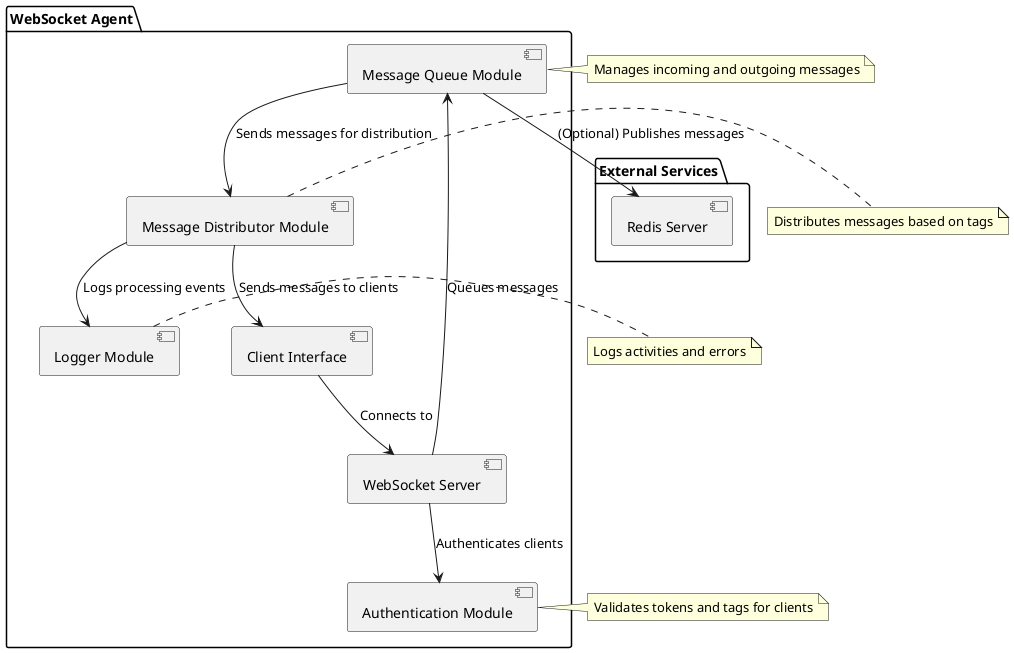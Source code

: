 @startuml
package "WebSocket Agent" {
    [WebSocket Server] 
    [Authentication Module] 
    [Message Queue Module] 
    [Message Distributor Module] 
    [Logger Module] 
    [Client Interface] 
}

package "External Services" {
    [Redis Server] 
}

[Client Interface] --> [WebSocket Server] : Connects to
[WebSocket Server] --> [Authentication Module] : Authenticates clients
[WebSocket Server] --> [Message Queue Module] : Queues messages
[Message Queue Module] --> [Message Distributor Module] : Sends messages for distribution
[Message Distributor Module] --> [Logger Module] : Logs processing events
[Message Distributor Module] --> [Client Interface] : Sends messages to clients

[Message Queue Module] --> [Redis Server] : (Optional) Publishes messages
note right of [Message Queue Module]
  Manages incoming and outgoing messages
end note

note right of [Authentication Module]
  Validates tokens and tags for clients
end note

note right of [Message Distributor Module]
  Distributes messages based on tags
end note

note right of [Logger Module]
  Logs activities and errors
end note

@enduml
